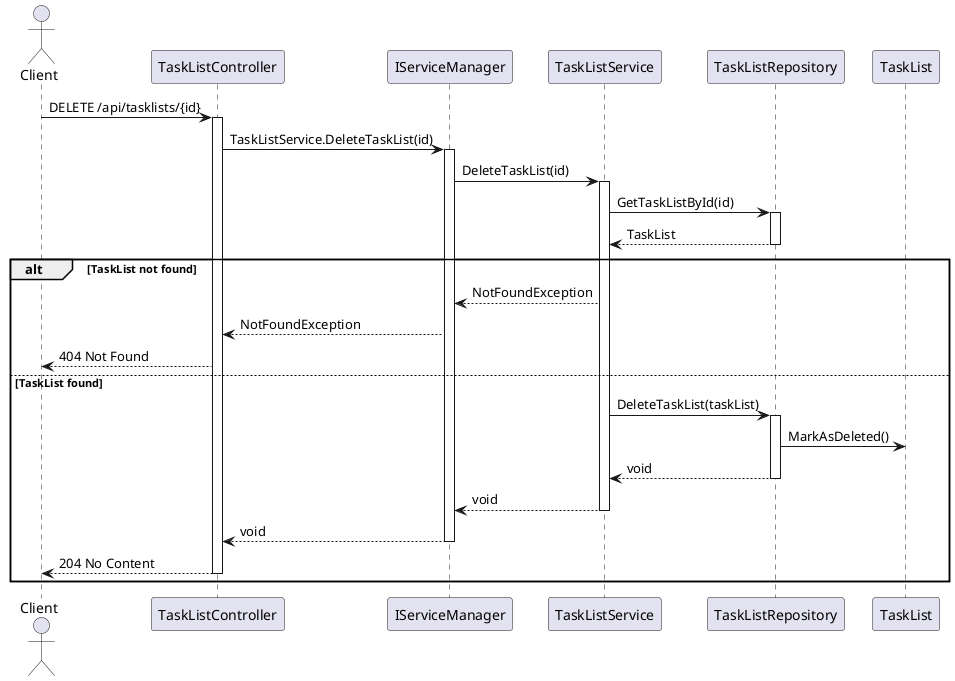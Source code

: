 @startuml
actor Client
participant "TaskListController" as TLC
participant "IServiceManager" as ISM
participant "TaskListService" as TLS
participant "TaskListRepository" as TLR
participant "TaskList" as TL

Client -> TLC : DELETE /api/tasklists/{id}
activate TLC

TLC -> ISM : TaskListService.DeleteTaskList(id)
activate ISM

ISM -> TLS : DeleteTaskList(id)
activate TLS

TLS -> TLR : GetTaskListById(id)
activate TLR
TLR --> TLS : TaskList
deactivate TLR

alt TaskList not found
    TLS --> ISM : NotFoundException
    ISM --> TLC : NotFoundException
    TLC --> Client : 404 Not Found
else TaskList found
    TLS -> TLR : DeleteTaskList(taskList)
    activate TLR
    TLR -> TL : MarkAsDeleted()
    TLR --> TLS : void
    deactivate TLR

    TLS --> ISM : void
    deactivate TLS

    ISM --> TLC : void
    deactivate ISM

    TLC --> Client : 204 No Content
    deactivate TLC
end

@enduml